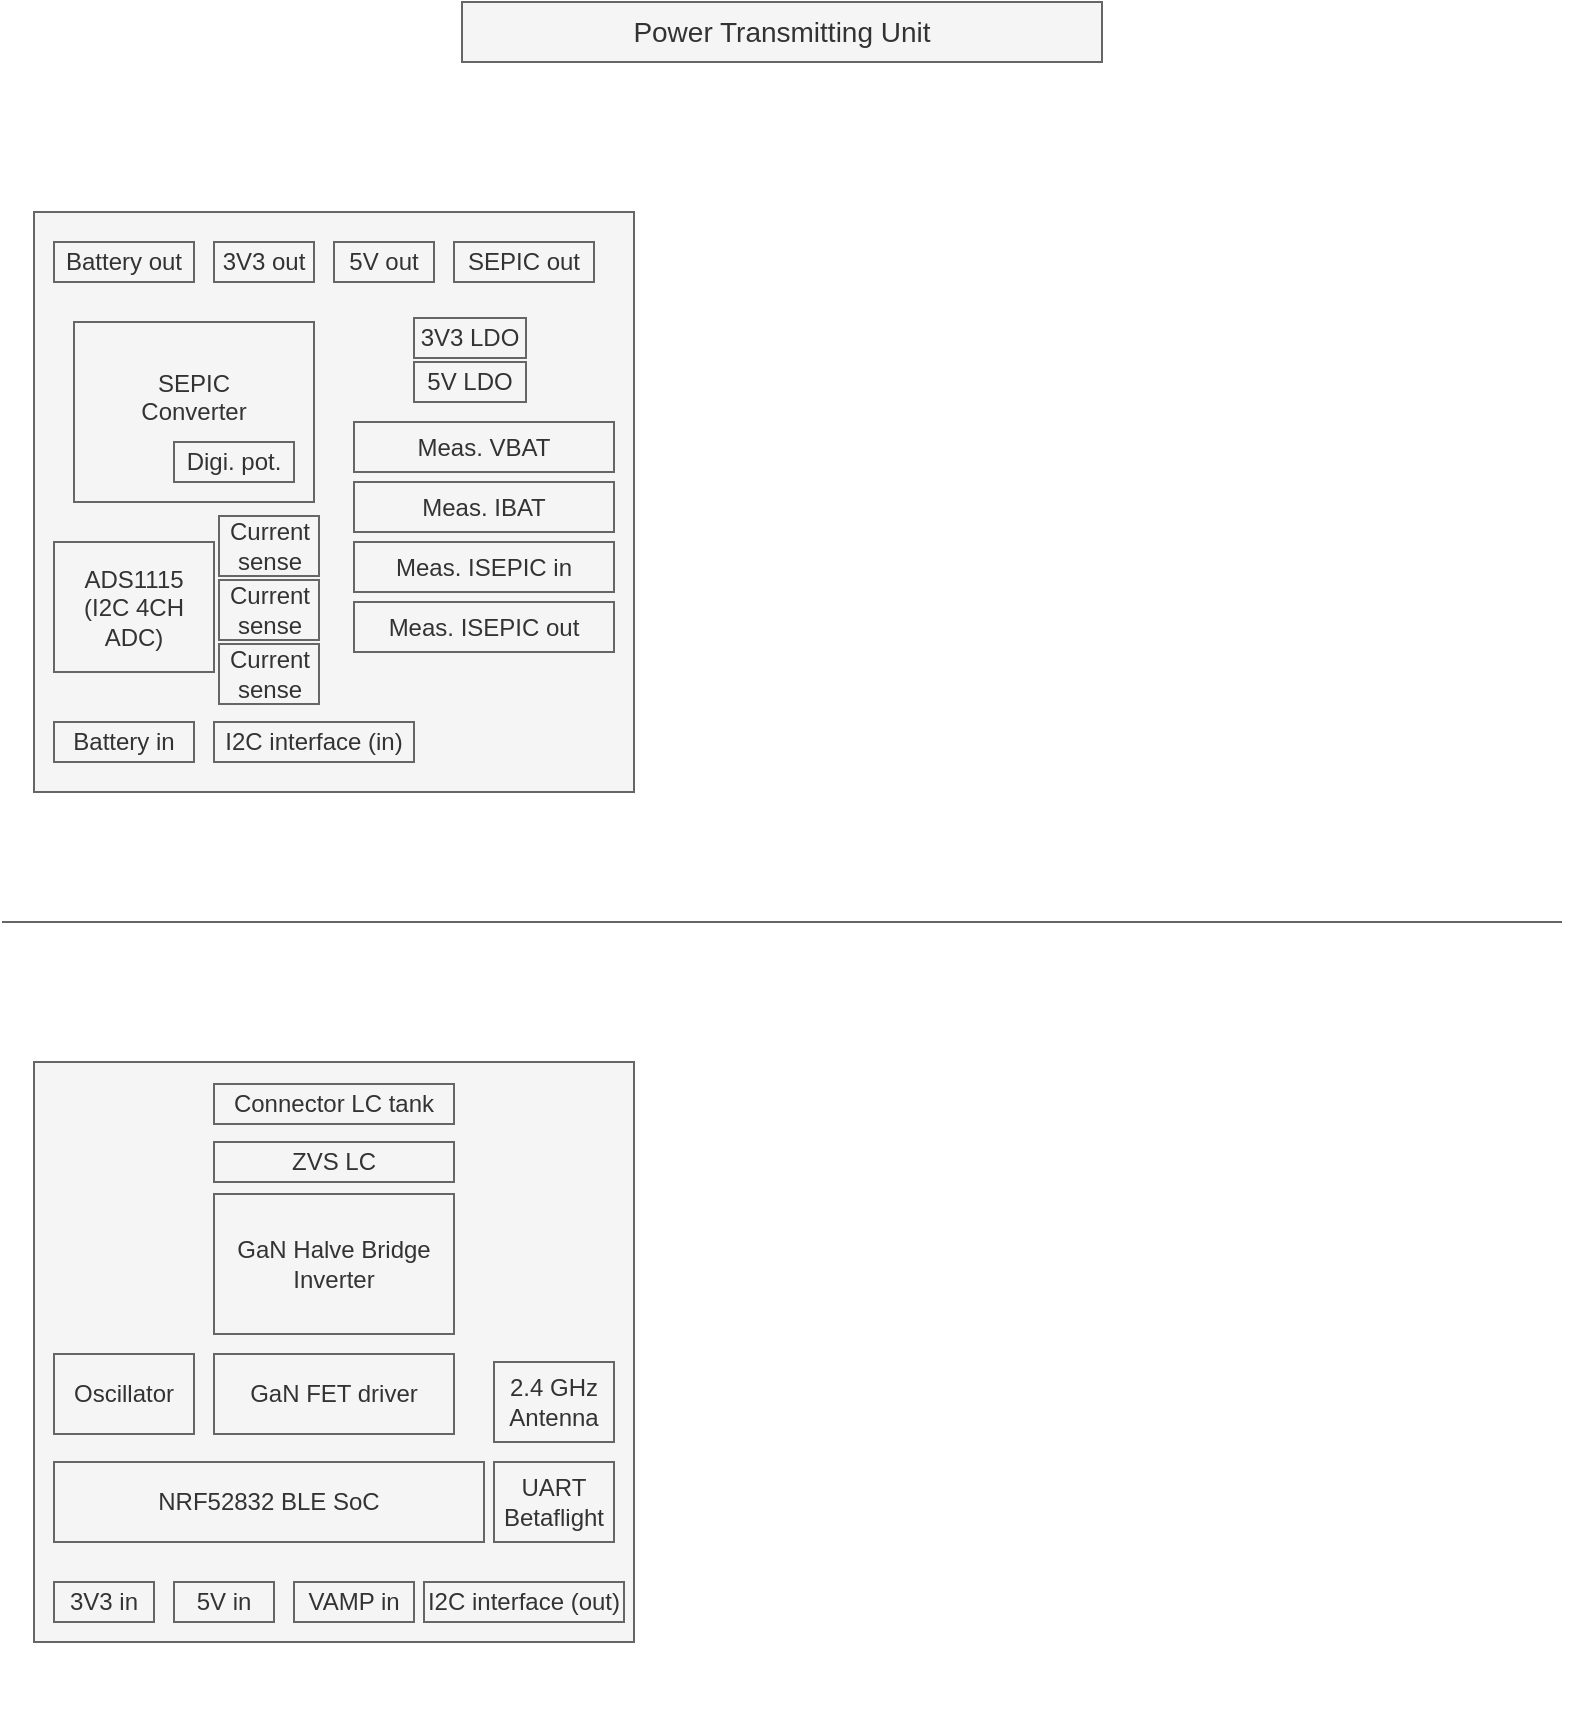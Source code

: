 <mxfile version="21.8.2" type="device">
  <diagram name="Page-1" id="AzwJGs6xZ2qGH026OkKW">
    <mxGraphModel dx="1405" dy="958" grid="1" gridSize="10" guides="1" tooltips="1" connect="1" arrows="1" fold="1" page="1" pageScale="1" pageWidth="827" pageHeight="1169" math="0" shadow="0">
      <root>
        <mxCell id="0" />
        <mxCell id="1" parent="0" />
        <mxCell id="5BrET9XCrMvolj7ojVA5-1" value="" style="rounded=0;whiteSpace=wrap;html=1;labelBackgroundColor=none;strokeWidth=1;fontSize=12;fillColor=#f5f5f5;strokeColor=#666666;fontColor=#333333;" parent="1" vertex="1">
          <mxGeometry x="40" y="125" width="300" height="290" as="geometry" />
        </mxCell>
        <mxCell id="5BrET9XCrMvolj7ojVA5-2" value="&lt;font style=&quot;font-size: 14px;&quot;&gt;Power Transmitting Unit&lt;/font&gt;" style="text;html=1;strokeColor=#666666;fillColor=#f5f5f5;align=center;verticalAlign=middle;whiteSpace=wrap;rounded=0;labelBackgroundColor=none;strokeWidth=1;fontSize=14;fontColor=#333333;" parent="1" vertex="1">
          <mxGeometry x="254" y="20" width="320" height="30" as="geometry" />
        </mxCell>
        <mxCell id="5BrET9XCrMvolj7ojVA5-3" value="SEPIC&lt;br style=&quot;font-size: 12px;&quot;&gt;Converter&lt;br style=&quot;font-size: 12px;&quot;&gt;&amp;nbsp;&amp;nbsp;" style="rounded=0;whiteSpace=wrap;html=1;labelBackgroundColor=none;strokeWidth=1;fontSize=12;fillColor=#f5f5f5;strokeColor=#666666;fontColor=#333333;" parent="1" vertex="1">
          <mxGeometry x="60" y="180" width="120" height="90" as="geometry" />
        </mxCell>
        <mxCell id="5BrET9XCrMvolj7ojVA5-4" value="Tasks&lt;br style=&quot;font-size: 14px;&quot;&gt;- Measure battery voltage (ADS1115 I2C AIN0)&lt;br style=&quot;font-size: 14px;&quot;&gt;- Measure total battery current (TSC1013 - ADS1115 I2C AIN1)&lt;br style=&quot;font-size: 14px;&quot;&gt;- Measure SEPIC input current (TSC1013 - ADS1115 I2C AIN2)&lt;br style=&quot;font-size: 14px;&quot;&gt;- Measure SEPIC output current (TSC1013 - ADS1115 I2C AIN3)&lt;br style=&quot;font-size: 14px;&quot;&gt;- Control output voltage SEPIC converter (digi. pot. I2C)&lt;br style=&quot;font-size: 14px;&quot;&gt;&lt;br style=&quot;font-size: 14px;&quot;&gt;&amp;nbsp;Building blocks:&lt;br style=&quot;font-size: 14px;&quot;&gt;- Current sensors x3&lt;br style=&quot;font-size: 14px;&quot;&gt;- Current amplifiers x3&lt;br style=&quot;font-size: 14px;&quot;&gt;- ADS1115 (I2C ADC)&lt;br style=&quot;font-size: 14px;&quot;&gt;- SEPIC converter&lt;br style=&quot;font-size: 14px;&quot;&gt;- Digital potentiometer (I2C interface)&lt;br style=&quot;font-size: 14px;&quot;&gt;- LDO 3V3&lt;br style=&quot;font-size: 14px;&quot;&gt;- LDO 5V&lt;br style=&quot;font-size: 14px;&quot;&gt;&lt;br style=&quot;font-size: 14px;&quot;&gt;Input/output&lt;br style=&quot;font-size: 14px;&quot;&gt;- Interface SDA/SCL (I2C)&lt;br style=&quot;font-size: 14px;&quot;&gt;- Input Battery voltage&lt;br style=&quot;font-size: 14px;&quot;&gt;- GND&lt;br style=&quot;font-size: 14px;&quot;&gt;- Output&amp;nbsp;3V3&lt;br style=&quot;font-size: 14px;&quot;&gt;- Output 5V&lt;br style=&quot;font-size: 14px;&quot;&gt;- Ouput SEPIC converter (VAMP)" style="text;html=1;align=left;verticalAlign=middle;whiteSpace=wrap;rounded=0;labelBackgroundColor=none;strokeWidth=1;fontSize=14;fontColor=#FFFFFF;fontStyle=1" parent="1" vertex="1">
          <mxGeometry x="360" y="72.5" width="458" height="400" as="geometry" />
        </mxCell>
        <mxCell id="5BrET9XCrMvolj7ojVA5-5" value="Digi. pot." style="rounded=0;whiteSpace=wrap;html=1;labelBackgroundColor=none;strokeWidth=1;fontSize=12;fillColor=#f5f5f5;strokeColor=#666666;fontColor=#333333;" parent="1" vertex="1">
          <mxGeometry x="110" y="240" width="60" height="20" as="geometry" />
        </mxCell>
        <mxCell id="5BrET9XCrMvolj7ojVA5-6" value="Battery in" style="rounded=0;whiteSpace=wrap;html=1;labelBackgroundColor=none;strokeWidth=1;fontSize=12;fillColor=#f5f5f5;strokeColor=#666666;fontColor=#333333;" parent="1" vertex="1">
          <mxGeometry x="50" y="380" width="70" height="20" as="geometry" />
        </mxCell>
        <mxCell id="5BrET9XCrMvolj7ojVA5-7" value="Battery out" style="rounded=0;whiteSpace=wrap;html=1;labelBackgroundColor=none;strokeWidth=1;fontSize=12;fillColor=#f5f5f5;strokeColor=#666666;fontColor=#333333;" parent="1" vertex="1">
          <mxGeometry x="50" y="140" width="70" height="20" as="geometry" />
        </mxCell>
        <mxCell id="5BrET9XCrMvolj7ojVA5-10" value="3V3 out" style="rounded=0;whiteSpace=wrap;html=1;labelBackgroundColor=none;strokeWidth=1;fontSize=12;fillColor=#f5f5f5;strokeColor=#666666;fontColor=#333333;" parent="1" vertex="1">
          <mxGeometry x="130" y="140" width="50" height="20" as="geometry" />
        </mxCell>
        <mxCell id="5BrET9XCrMvolj7ojVA5-11" value="5V out" style="rounded=0;whiteSpace=wrap;html=1;labelBackgroundColor=none;strokeWidth=1;fontSize=12;fillColor=#f5f5f5;strokeColor=#666666;fontColor=#333333;" parent="1" vertex="1">
          <mxGeometry x="190" y="140" width="50" height="20" as="geometry" />
        </mxCell>
        <mxCell id="5BrET9XCrMvolj7ojVA5-12" value="SEPIC out" style="rounded=0;whiteSpace=wrap;html=1;labelBackgroundColor=none;strokeWidth=1;fontSize=12;fillColor=#f5f5f5;strokeColor=#666666;fontColor=#333333;" parent="1" vertex="1">
          <mxGeometry x="250" y="140" width="70" height="20" as="geometry" />
        </mxCell>
        <mxCell id="5BrET9XCrMvolj7ojVA5-13" value="I2C interface (in)" style="rounded=0;whiteSpace=wrap;html=1;labelBackgroundColor=none;strokeWidth=1;fontSize=12;fillColor=#f5f5f5;strokeColor=#666666;fontColor=#333333;" parent="1" vertex="1">
          <mxGeometry x="130" y="380" width="100" height="20" as="geometry" />
        </mxCell>
        <mxCell id="5BrET9XCrMvolj7ojVA5-15" value="ADS1115&lt;br style=&quot;font-size: 12px;&quot;&gt;&lt;font style=&quot;font-size: 12px;&quot;&gt;(I2C 4CH ADC)&lt;/font&gt;" style="rounded=0;whiteSpace=wrap;html=1;labelBackgroundColor=none;strokeWidth=1;fontSize=12;fillColor=#f5f5f5;strokeColor=#666666;fontColor=#333333;" parent="1" vertex="1">
          <mxGeometry x="50" y="290" width="80" height="65" as="geometry" />
        </mxCell>
        <mxCell id="5BrET9XCrMvolj7ojVA5-16" value="Meas. IBAT" style="rounded=0;whiteSpace=wrap;html=1;labelBackgroundColor=none;strokeWidth=1;fontSize=12;fillColor=#f5f5f5;strokeColor=#666666;fontColor=#333333;" parent="1" vertex="1">
          <mxGeometry x="200" y="260" width="130" height="25" as="geometry" />
        </mxCell>
        <mxCell id="5BrET9XCrMvolj7ojVA5-17" value="Meas.&amp;nbsp;ISEPIC in" style="rounded=0;whiteSpace=wrap;html=1;labelBackgroundColor=none;strokeWidth=1;fontSize=12;fillColor=#f5f5f5;strokeColor=#666666;fontColor=#333333;" parent="1" vertex="1">
          <mxGeometry x="200" y="290" width="130" height="25" as="geometry" />
        </mxCell>
        <mxCell id="5BrET9XCrMvolj7ojVA5-18" value="Meas. VBAT" style="rounded=0;whiteSpace=wrap;html=1;labelBackgroundColor=none;strokeWidth=1;fontSize=12;fillColor=#f5f5f5;strokeColor=#666666;fontColor=#333333;" parent="1" vertex="1">
          <mxGeometry x="200" y="230" width="130" height="25" as="geometry" />
        </mxCell>
        <mxCell id="5BrET9XCrMvolj7ojVA5-19" value="Meas. ISEPIC out" style="rounded=0;whiteSpace=wrap;html=1;labelBackgroundColor=none;strokeWidth=1;fontSize=12;fillColor=#f5f5f5;strokeColor=#666666;fontColor=#333333;" parent="1" vertex="1">
          <mxGeometry x="200" y="320" width="130" height="25" as="geometry" />
        </mxCell>
        <mxCell id="5BrET9XCrMvolj7ojVA5-20" value="" style="endArrow=none;html=1;rounded=0;labelBackgroundColor=none;fontColor=default;strokeWidth=1;fontSize=14;fillColor=#f5f5f5;strokeColor=#666666;" parent="1" edge="1">
          <mxGeometry width="50" height="50" relative="1" as="geometry">
            <mxPoint x="24" y="480" as="sourcePoint" />
            <mxPoint x="804" y="480" as="targetPoint" />
          </mxGeometry>
        </mxCell>
        <mxCell id="5BrET9XCrMvolj7ojVA5-21" value="" style="rounded=0;whiteSpace=wrap;html=1;labelBackgroundColor=none;strokeWidth=1;fontSize=12;fillColor=#f5f5f5;strokeColor=#666666;fontColor=#333333;" parent="1" vertex="1">
          <mxGeometry x="40" y="550" width="300" height="290" as="geometry" />
        </mxCell>
        <mxCell id="5BrET9XCrMvolj7ojVA5-22" value="Connector LC tank" style="rounded=0;whiteSpace=wrap;html=1;labelBackgroundColor=none;strokeWidth=1;fontSize=12;fillColor=#f5f5f5;strokeColor=#666666;fontColor=#333333;" parent="1" vertex="1">
          <mxGeometry x="130" y="561" width="120" height="20" as="geometry" />
        </mxCell>
        <mxCell id="5BrET9XCrMvolj7ojVA5-23" value="GaN Halve Bridge&lt;br style=&quot;font-size: 12px;&quot;&gt;Inverter" style="rounded=0;whiteSpace=wrap;html=1;labelBackgroundColor=none;strokeWidth=1;fontSize=12;fillColor=#f5f5f5;strokeColor=#666666;fontColor=#333333;" parent="1" vertex="1">
          <mxGeometry x="130" y="616" width="120" height="70" as="geometry" />
        </mxCell>
        <mxCell id="5BrET9XCrMvolj7ojVA5-25" value="GaN FET driver" style="rounded=0;whiteSpace=wrap;html=1;labelBackgroundColor=none;strokeWidth=1;fontSize=12;fillColor=#f5f5f5;strokeColor=#666666;fontColor=#333333;" parent="1" vertex="1">
          <mxGeometry x="130" y="696" width="120" height="40" as="geometry" />
        </mxCell>
        <mxCell id="5BrET9XCrMvolj7ojVA5-26" value="Oscillator" style="rounded=0;whiteSpace=wrap;html=1;labelBackgroundColor=none;strokeWidth=1;fontSize=12;fillColor=#f5f5f5;strokeColor=#666666;fontColor=#333333;" parent="1" vertex="1">
          <mxGeometry x="50" y="696" width="70" height="40" as="geometry" />
        </mxCell>
        <mxCell id="5BrET9XCrMvolj7ojVA5-27" value="5V in" style="rounded=0;whiteSpace=wrap;html=1;labelBackgroundColor=none;strokeWidth=1;fontSize=12;fillColor=#f5f5f5;strokeColor=#666666;fontColor=#333333;" parent="1" vertex="1">
          <mxGeometry x="110" y="810" width="50" height="20" as="geometry" />
        </mxCell>
        <mxCell id="5BrET9XCrMvolj7ojVA5-28" value="3V3 in" style="rounded=0;whiteSpace=wrap;html=1;labelBackgroundColor=none;strokeWidth=1;fontSize=12;fillColor=#f5f5f5;strokeColor=#666666;fontColor=#333333;" parent="1" vertex="1">
          <mxGeometry x="50" y="810" width="50" height="20" as="geometry" />
        </mxCell>
        <mxCell id="5BrET9XCrMvolj7ojVA5-29" value="VAMP in" style="rounded=0;whiteSpace=wrap;html=1;labelBackgroundColor=none;strokeWidth=1;fontSize=12;fillColor=#f5f5f5;strokeColor=#666666;fontColor=#333333;" parent="1" vertex="1">
          <mxGeometry x="170" y="810" width="60" height="20" as="geometry" />
        </mxCell>
        <mxCell id="5BrET9XCrMvolj7ojVA5-30" value="ZVS LC" style="rounded=0;whiteSpace=wrap;html=1;labelBackgroundColor=none;strokeWidth=1;fontSize=12;fillColor=#f5f5f5;strokeColor=#666666;fontColor=#333333;" parent="1" vertex="1">
          <mxGeometry x="130" y="590" width="120" height="20" as="geometry" />
        </mxCell>
        <mxCell id="5BrET9XCrMvolj7ojVA5-31" value="NRF52832 BLE SoC" style="rounded=0;whiteSpace=wrap;html=1;labelBackgroundColor=none;strokeWidth=1;fontSize=12;fillColor=#f5f5f5;strokeColor=#666666;fontColor=#333333;" parent="1" vertex="1">
          <mxGeometry x="50" y="750" width="215" height="40" as="geometry" />
        </mxCell>
        <mxCell id="5BrET9XCrMvolj7ojVA5-32" value="UART&lt;br style=&quot;font-size: 12px;&quot;&gt;Betaflight" style="rounded=0;whiteSpace=wrap;html=1;labelBackgroundColor=none;strokeWidth=1;fontSize=12;fillColor=#f5f5f5;strokeColor=#666666;fontColor=#333333;" parent="1" vertex="1">
          <mxGeometry x="270" y="750" width="60" height="40" as="geometry" />
        </mxCell>
        <mxCell id="5BrET9XCrMvolj7ojVA5-33" value="2.4 GHz&lt;br style=&quot;font-size: 12px;&quot;&gt;Antenna" style="rounded=0;whiteSpace=wrap;html=1;labelBackgroundColor=none;strokeWidth=1;fontSize=12;fillColor=#f5f5f5;strokeColor=#666666;fontColor=#333333;" parent="1" vertex="1">
          <mxGeometry x="270" y="700" width="60" height="40" as="geometry" />
        </mxCell>
        <mxCell id="5BrET9XCrMvolj7ojVA5-36" value="I2C interface (out)" style="rounded=0;whiteSpace=wrap;html=1;labelBackgroundColor=none;strokeWidth=1;fontSize=12;fillColor=#f5f5f5;strokeColor=#666666;fontColor=#333333;" parent="1" vertex="1">
          <mxGeometry x="235" y="810" width="100" height="20" as="geometry" />
        </mxCell>
        <mxCell id="5BrET9XCrMvolj7ojVA5-37" value="Tasks&lt;br style=&quot;font-size: 14px;&quot;&gt;- Amplify oscillator signal&lt;br style=&quot;font-size: 14px;&quot;&gt;- Control VAMP voltage via I2C&lt;br style=&quot;font-size: 14px;&quot;&gt;- Measure VAMP, I-AMP, I-Betaflight&lt;br style=&quot;font-size: 14px;&quot;&gt;&lt;br style=&quot;font-size: 14px;&quot;&gt;&amp;nbsp;Building blocks:&lt;br style=&quot;font-size: 14px;&quot;&gt;- LC (ZVS)&lt;br style=&quot;font-size: 14px;&quot;&gt;- Half bridge inverter (GaN Fets)&lt;br style=&quot;font-size: 14px;&quot;&gt;- FET driver&lt;br style=&quot;font-size: 14px;&quot;&gt;- Oscillator (6.78 MHz)&lt;br style=&quot;font-size: 14px;&quot;&gt;- NRF52832 (SoC BLE MCU)&lt;br style=&quot;font-size: 14px;&quot;&gt;- 2.4 GHz (UFL connector --&amp;gt; external antena)&lt;br style=&quot;font-size: 14px;&quot;&gt;&lt;br style=&quot;font-size: 14px;&quot;&gt;Input/output&lt;br style=&quot;font-size: 14px;&quot;&gt;- Interface SDA/SCL (I2C)&lt;br style=&quot;font-size: 14px;&quot;&gt;- Input VAMP&lt;br style=&quot;font-size: 14px;&quot;&gt;- GND&lt;br style=&quot;font-size: 14px;&quot;&gt;- Input 3V3&lt;br style=&quot;font-size: 14px;&quot;&gt;- Input 5V&lt;br style=&quot;font-size: 14px;&quot;&gt;- Input VAMP" style="text;html=1;align=left;verticalAlign=middle;whiteSpace=wrap;rounded=0;labelBackgroundColor=none;strokeWidth=1;fontSize=14;fontColor=#FFFFFF;fontStyle=1" parent="1" vertex="1">
          <mxGeometry x="360" y="507.5" width="458" height="375" as="geometry" />
        </mxCell>
        <mxCell id="5BrET9XCrMvolj7ojVA5-38" value="3V3 LDO" style="rounded=0;whiteSpace=wrap;html=1;labelBackgroundColor=none;strokeWidth=1;fontSize=12;fillColor=#f5f5f5;strokeColor=#666666;fontColor=#333333;" parent="1" vertex="1">
          <mxGeometry x="230" y="178" width="56" height="20" as="geometry" />
        </mxCell>
        <mxCell id="5BrET9XCrMvolj7ojVA5-39" value="5V LDO" style="rounded=0;whiteSpace=wrap;html=1;labelBackgroundColor=none;strokeWidth=1;fontSize=12;fillColor=#f5f5f5;strokeColor=#666666;fontColor=#333333;" parent="1" vertex="1">
          <mxGeometry x="230" y="200" width="56" height="20" as="geometry" />
        </mxCell>
        <mxCell id="5BrET9XCrMvolj7ojVA5-40" value="&lt;font style=&quot;font-size: 12px;&quot;&gt;Current&lt;br style=&quot;font-size: 12px;&quot;&gt;sense&lt;/font&gt;" style="rounded=0;whiteSpace=wrap;html=1;labelBackgroundColor=none;strokeWidth=1;fontSize=12;fillColor=#f5f5f5;strokeColor=#666666;fontColor=#333333;" parent="1" vertex="1">
          <mxGeometry x="132.5" y="309" width="50" height="30" as="geometry" />
        </mxCell>
        <mxCell id="5BrET9XCrMvolj7ojVA5-41" value="&lt;font style=&quot;font-size: 12px;&quot;&gt;Current&lt;br style=&quot;font-size: 12px;&quot;&gt;sense&lt;/font&gt;" style="rounded=0;whiteSpace=wrap;html=1;labelBackgroundColor=none;strokeWidth=1;fontSize=12;fillColor=#f5f5f5;strokeColor=#666666;fontColor=#333333;" parent="1" vertex="1">
          <mxGeometry x="132.5" y="277" width="50" height="30" as="geometry" />
        </mxCell>
        <mxCell id="5BrET9XCrMvolj7ojVA5-44" value="&lt;font style=&quot;font-size: 12px;&quot;&gt;Current&lt;br style=&quot;font-size: 12px;&quot;&gt;sense&lt;/font&gt;" style="rounded=0;whiteSpace=wrap;html=1;labelBackgroundColor=none;strokeWidth=1;fontSize=12;fillColor=#f5f5f5;strokeColor=#666666;fontColor=#333333;" parent="1" vertex="1">
          <mxGeometry x="132.5" y="341" width="50" height="30" as="geometry" />
        </mxCell>
      </root>
    </mxGraphModel>
  </diagram>
</mxfile>
